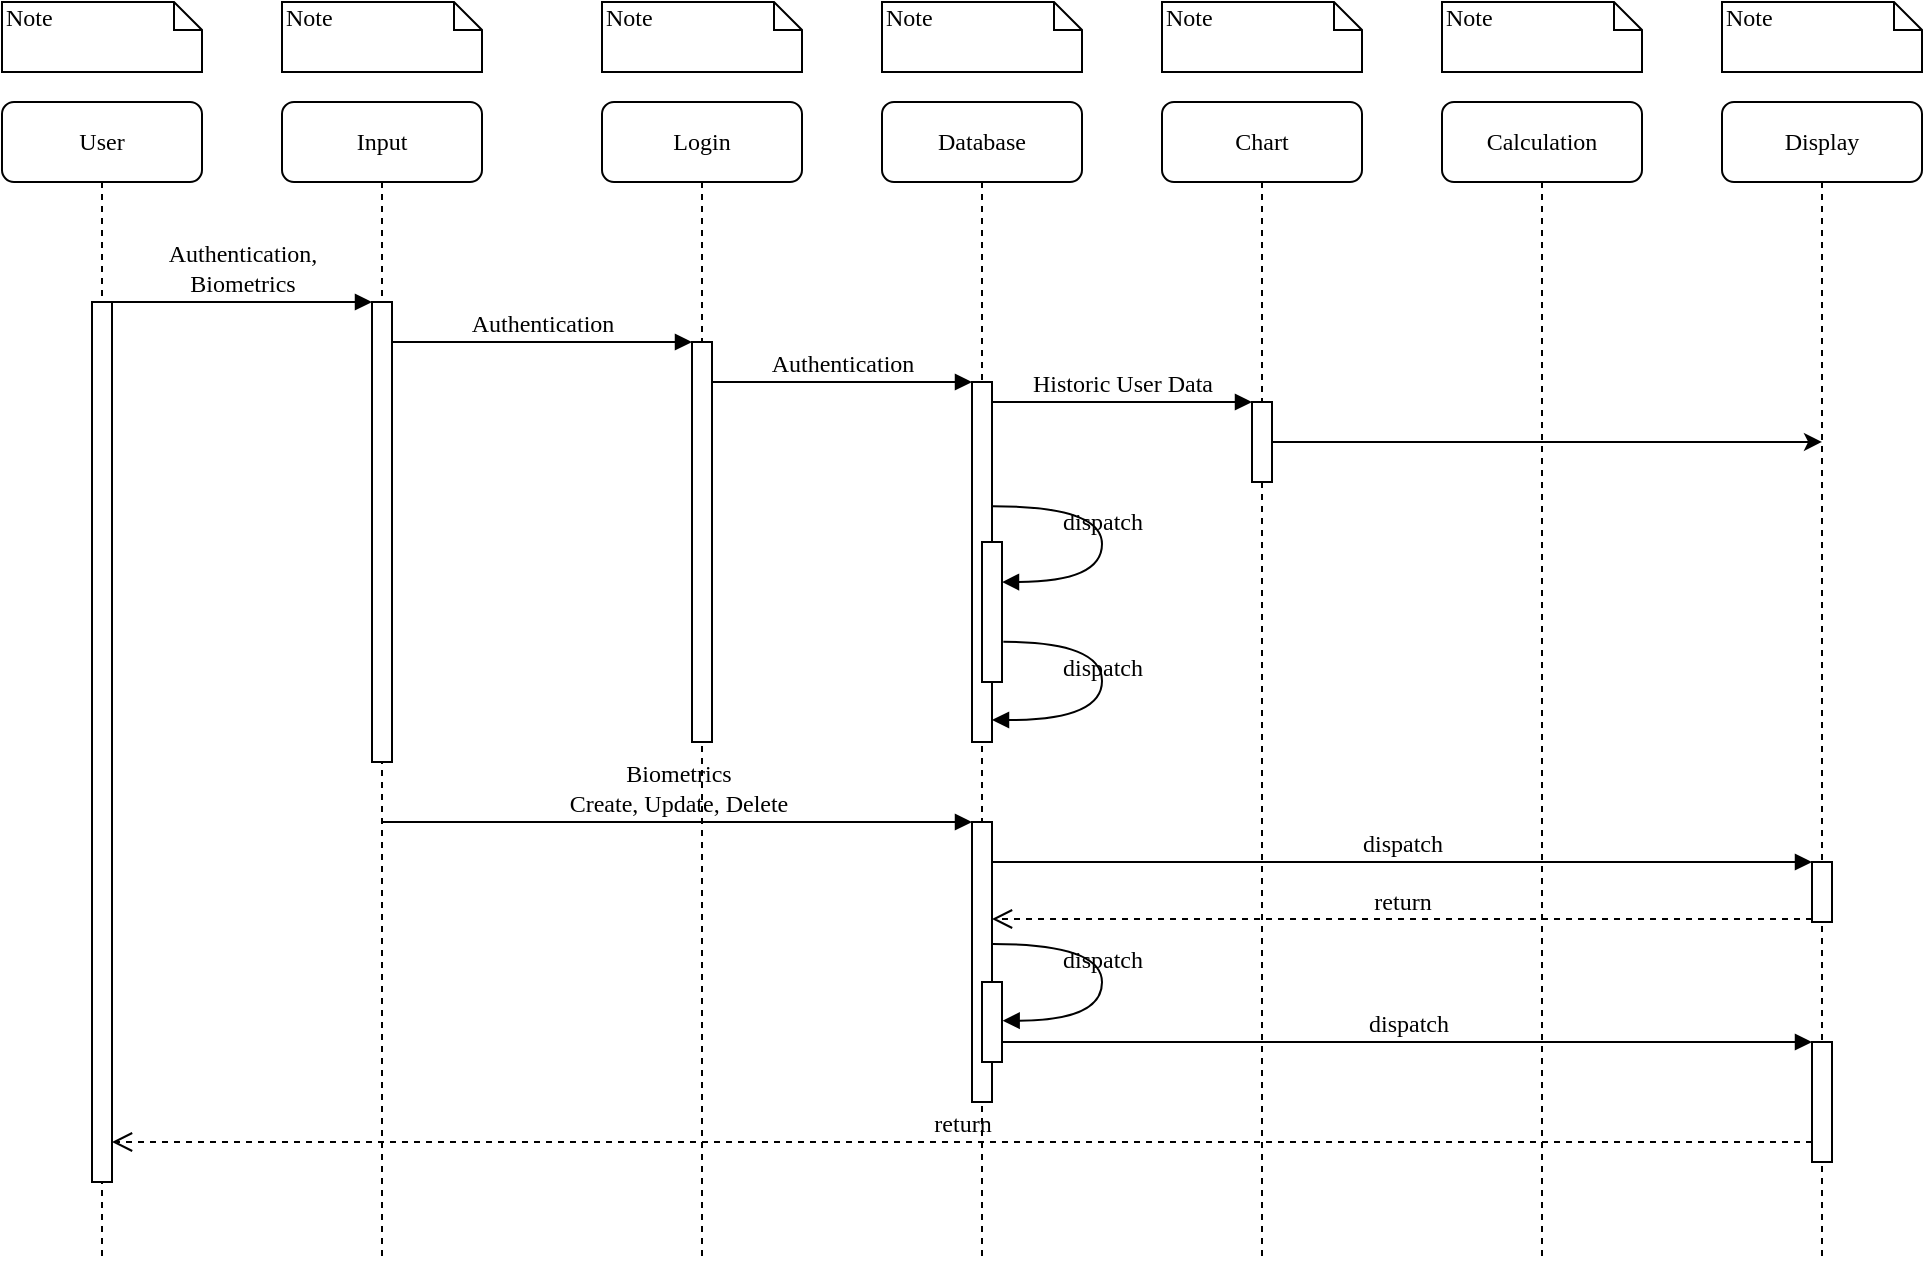 <mxfile version="13.6.9" type="github"><diagram id="VdQu4PTpcE4pndabcAHa" name="Page-1"><mxGraphModel dx="1426" dy="807" grid="1" gridSize="10" guides="1" tooltips="1" connect="1" arrows="1" fold="1" page="1" pageScale="1" pageWidth="850" pageHeight="1100" math="0" shadow="0"><root><mxCell id="0"/><mxCell id="1" parent="0"/><mxCell id="avOlh0xImxJWZwLD1b89-1" value="Input" style="shape=umlLifeline;perimeter=lifelinePerimeter;whiteSpace=wrap;html=1;container=1;collapsible=0;recursiveResize=0;outlineConnect=0;rounded=1;shadow=0;comic=0;labelBackgroundColor=none;strokeWidth=1;fontFamily=Verdana;fontSize=12;align=center;" vertex="1" parent="1"><mxGeometry x="240" y="80" width="100" height="580" as="geometry"/></mxCell><mxCell id="avOlh0xImxJWZwLD1b89-2" value="" style="html=1;points=[];perimeter=orthogonalPerimeter;rounded=0;shadow=0;comic=0;labelBackgroundColor=none;strokeWidth=1;fontFamily=Verdana;fontSize=12;align=center;" vertex="1" parent="avOlh0xImxJWZwLD1b89-1"><mxGeometry x="45" y="100" width="10" height="230" as="geometry"/></mxCell><mxCell id="avOlh0xImxJWZwLD1b89-3" value="Login" style="shape=umlLifeline;perimeter=lifelinePerimeter;whiteSpace=wrap;html=1;container=1;collapsible=0;recursiveResize=0;outlineConnect=0;rounded=1;shadow=0;comic=0;labelBackgroundColor=none;strokeWidth=1;fontFamily=Verdana;fontSize=12;align=center;" vertex="1" parent="1"><mxGeometry x="400" y="80" width="100" height="580" as="geometry"/></mxCell><mxCell id="avOlh0xImxJWZwLD1b89-4" value="" style="html=1;points=[];perimeter=orthogonalPerimeter;rounded=0;shadow=0;comic=0;labelBackgroundColor=none;strokeWidth=1;fontFamily=Verdana;fontSize=12;align=center;" vertex="1" parent="avOlh0xImxJWZwLD1b89-3"><mxGeometry x="45" y="120" width="10" height="200" as="geometry"/></mxCell><mxCell id="avOlh0xImxJWZwLD1b89-5" value="Database" style="shape=umlLifeline;perimeter=lifelinePerimeter;whiteSpace=wrap;html=1;container=1;collapsible=0;recursiveResize=0;outlineConnect=0;rounded=1;shadow=0;comic=0;labelBackgroundColor=none;strokeWidth=1;fontFamily=Verdana;fontSize=12;align=center;" vertex="1" parent="1"><mxGeometry x="540" y="80" width="100" height="580" as="geometry"/></mxCell><mxCell id="avOlh0xImxJWZwLD1b89-6" value="Chart" style="shape=umlLifeline;perimeter=lifelinePerimeter;whiteSpace=wrap;html=1;container=1;collapsible=0;recursiveResize=0;outlineConnect=0;rounded=1;shadow=0;comic=0;labelBackgroundColor=none;strokeWidth=1;fontFamily=Verdana;fontSize=12;align=center;" vertex="1" parent="1"><mxGeometry x="680" y="80" width="100" height="580" as="geometry"/></mxCell><mxCell id="avOlh0xImxJWZwLD1b89-7" value="Calculation" style="shape=umlLifeline;perimeter=lifelinePerimeter;whiteSpace=wrap;html=1;container=1;collapsible=0;recursiveResize=0;outlineConnect=0;rounded=1;shadow=0;comic=0;labelBackgroundColor=none;strokeWidth=1;fontFamily=Verdana;fontSize=12;align=center;" vertex="1" parent="1"><mxGeometry x="820" y="80" width="100" height="580" as="geometry"/></mxCell><mxCell id="avOlh0xImxJWZwLD1b89-8" value="Display" style="shape=umlLifeline;perimeter=lifelinePerimeter;whiteSpace=wrap;html=1;container=1;collapsible=0;recursiveResize=0;outlineConnect=0;rounded=1;shadow=0;comic=0;labelBackgroundColor=none;strokeWidth=1;fontFamily=Verdana;fontSize=12;align=center;" vertex="1" parent="1"><mxGeometry x="960" y="80" width="100" height="580" as="geometry"/></mxCell><mxCell id="avOlh0xImxJWZwLD1b89-9" value="" style="html=1;points=[];perimeter=orthogonalPerimeter;rounded=0;shadow=0;comic=0;labelBackgroundColor=none;strokeWidth=1;fontFamily=Verdana;fontSize=12;align=center;" vertex="1" parent="avOlh0xImxJWZwLD1b89-8"><mxGeometry x="45" y="470" width="10" height="60" as="geometry"/></mxCell><mxCell id="avOlh0xImxJWZwLD1b89-10" value="User" style="shape=umlLifeline;perimeter=lifelinePerimeter;whiteSpace=wrap;html=1;container=1;collapsible=0;recursiveResize=0;outlineConnect=0;rounded=1;shadow=0;comic=0;labelBackgroundColor=none;strokeWidth=1;fontFamily=Verdana;fontSize=12;align=center;" vertex="1" parent="1"><mxGeometry x="100" y="80" width="100" height="580" as="geometry"/></mxCell><mxCell id="avOlh0xImxJWZwLD1b89-11" value="" style="html=1;points=[];perimeter=orthogonalPerimeter;rounded=0;shadow=0;comic=0;labelBackgroundColor=none;strokeWidth=1;fontFamily=Verdana;fontSize=12;align=center;" vertex="1" parent="avOlh0xImxJWZwLD1b89-10"><mxGeometry x="45" y="100" width="10" height="440" as="geometry"/></mxCell><mxCell id="avOlh0xImxJWZwLD1b89-12" value="" style="html=1;points=[];perimeter=orthogonalPerimeter;rounded=0;shadow=0;comic=0;labelBackgroundColor=none;strokeWidth=1;fontFamily=Verdana;fontSize=12;align=center;" vertex="1" parent="1"><mxGeometry x="585" y="220" width="10" height="180" as="geometry"/></mxCell><mxCell id="avOlh0xImxJWZwLD1b89-13" value="Authentication" style="html=1;verticalAlign=bottom;endArrow=block;labelBackgroundColor=none;fontFamily=Verdana;fontSize=12;edgeStyle=elbowEdgeStyle;elbow=vertical;" edge="1" parent="1" source="avOlh0xImxJWZwLD1b89-4" target="avOlh0xImxJWZwLD1b89-12"><mxGeometry relative="1" as="geometry"><mxPoint x="510" y="220" as="sourcePoint"/><Array as="points"><mxPoint x="460" y="220"/></Array></mxGeometry></mxCell><mxCell id="avOlh0xImxJWZwLD1b89-14" style="edgeStyle=orthogonalEdgeStyle;rounded=0;orthogonalLoop=1;jettySize=auto;html=1;entryX=0.5;entryY=0.293;entryDx=0;entryDy=0;entryPerimeter=0;" edge="1" parent="1" source="avOlh0xImxJWZwLD1b89-15" target="avOlh0xImxJWZwLD1b89-8"><mxGeometry relative="1" as="geometry"/></mxCell><mxCell id="avOlh0xImxJWZwLD1b89-15" value="" style="html=1;points=[];perimeter=orthogonalPerimeter;rounded=0;shadow=0;comic=0;labelBackgroundColor=none;strokeWidth=1;fontFamily=Verdana;fontSize=12;align=center;" vertex="1" parent="1"><mxGeometry x="725" y="230" width="10" height="40" as="geometry"/></mxCell><mxCell id="avOlh0xImxJWZwLD1b89-16" value="Historic User Data" style="html=1;verticalAlign=bottom;endArrow=block;entryX=0;entryY=0;labelBackgroundColor=none;fontFamily=Verdana;fontSize=12;edgeStyle=elbowEdgeStyle;elbow=vertical;" edge="1" parent="1" source="avOlh0xImxJWZwLD1b89-12" target="avOlh0xImxJWZwLD1b89-15"><mxGeometry relative="1" as="geometry"><mxPoint x="650" y="230" as="sourcePoint"/></mxGeometry></mxCell><mxCell id="avOlh0xImxJWZwLD1b89-17" value="" style="html=1;points=[];perimeter=orthogonalPerimeter;rounded=0;shadow=0;comic=0;labelBackgroundColor=none;strokeWidth=1;fontFamily=Verdana;fontSize=12;align=center;" vertex="1" parent="1"><mxGeometry x="585" y="440" width="10" height="140" as="geometry"/></mxCell><mxCell id="avOlh0xImxJWZwLD1b89-18" value="Biometrics&lt;br&gt;Create, Update, Delete" style="html=1;verticalAlign=bottom;endArrow=block;entryX=0;entryY=0;labelBackgroundColor=none;fontFamily=Verdana;fontSize=12;" edge="1" parent="1" source="avOlh0xImxJWZwLD1b89-1" target="avOlh0xImxJWZwLD1b89-17"><mxGeometry relative="1" as="geometry"><mxPoint x="510" y="420" as="sourcePoint"/></mxGeometry></mxCell><mxCell id="avOlh0xImxJWZwLD1b89-19" value="" style="html=1;points=[];perimeter=orthogonalPerimeter;rounded=0;shadow=0;comic=0;labelBackgroundColor=none;strokeColor=#000000;strokeWidth=1;fillColor=#FFFFFF;fontFamily=Verdana;fontSize=12;fontColor=#000000;align=center;" vertex="1" parent="1"><mxGeometry x="1005" y="460" width="10" height="30" as="geometry"/></mxCell><mxCell id="avOlh0xImxJWZwLD1b89-20" value="dispatch" style="html=1;verticalAlign=bottom;endArrow=block;entryX=0;entryY=0;labelBackgroundColor=none;fontFamily=Verdana;fontSize=12;" edge="1" parent="1" source="avOlh0xImxJWZwLD1b89-17" target="avOlh0xImxJWZwLD1b89-19"><mxGeometry relative="1" as="geometry"><mxPoint x="930" y="340" as="sourcePoint"/></mxGeometry></mxCell><mxCell id="avOlh0xImxJWZwLD1b89-21" value="return" style="html=1;verticalAlign=bottom;endArrow=open;dashed=1;endSize=8;exitX=0;exitY=0.95;labelBackgroundColor=none;fontFamily=Verdana;fontSize=12;" edge="1" parent="1" source="avOlh0xImxJWZwLD1b89-19" target="avOlh0xImxJWZwLD1b89-17"><mxGeometry relative="1" as="geometry"><mxPoint x="930" y="416" as="targetPoint"/></mxGeometry></mxCell><mxCell id="avOlh0xImxJWZwLD1b89-22" value="dispatch" style="html=1;verticalAlign=bottom;endArrow=block;entryX=0;entryY=0;labelBackgroundColor=none;fontFamily=Verdana;fontSize=12;edgeStyle=elbowEdgeStyle;elbow=vertical;" edge="1" parent="1" source="avOlh0xImxJWZwLD1b89-29" target="avOlh0xImxJWZwLD1b89-9"><mxGeometry relative="1" as="geometry"><mxPoint x="800" y="550" as="sourcePoint"/></mxGeometry></mxCell><mxCell id="avOlh0xImxJWZwLD1b89-23" value="return" style="html=1;verticalAlign=bottom;endArrow=open;dashed=1;endSize=8;labelBackgroundColor=none;fontFamily=Verdana;fontSize=12;edgeStyle=elbowEdgeStyle;elbow=vertical;" edge="1" parent="1" source="avOlh0xImxJWZwLD1b89-9" target="avOlh0xImxJWZwLD1b89-11"><mxGeometry relative="1" as="geometry"><mxPoint x="800" y="626" as="targetPoint"/><Array as="points"><mxPoint x="570" y="600"/></Array></mxGeometry></mxCell><mxCell id="avOlh0xImxJWZwLD1b89-24" value="Authentication, &lt;br&gt;Biometrics" style="html=1;verticalAlign=bottom;endArrow=block;entryX=0;entryY=0;labelBackgroundColor=none;fontFamily=Verdana;fontSize=12;edgeStyle=elbowEdgeStyle;elbow=vertical;" edge="1" parent="1" source="avOlh0xImxJWZwLD1b89-11" target="avOlh0xImxJWZwLD1b89-2"><mxGeometry relative="1" as="geometry"><mxPoint x="220" y="190" as="sourcePoint"/></mxGeometry></mxCell><mxCell id="avOlh0xImxJWZwLD1b89-25" value="Authentication" style="html=1;verticalAlign=bottom;endArrow=block;entryX=0;entryY=0;labelBackgroundColor=none;fontFamily=Verdana;fontSize=12;edgeStyle=elbowEdgeStyle;elbow=vertical;" edge="1" parent="1" source="avOlh0xImxJWZwLD1b89-2" target="avOlh0xImxJWZwLD1b89-4"><mxGeometry relative="1" as="geometry"><mxPoint x="370" y="200" as="sourcePoint"/></mxGeometry></mxCell><mxCell id="avOlh0xImxJWZwLD1b89-26" value="" style="html=1;points=[];perimeter=orthogonalPerimeter;rounded=0;shadow=0;comic=0;labelBackgroundColor=none;strokeWidth=1;fontFamily=Verdana;fontSize=12;align=center;" vertex="1" parent="1"><mxGeometry x="590" y="300" width="10" height="70" as="geometry"/></mxCell><mxCell id="avOlh0xImxJWZwLD1b89-27" value="dispatch" style="html=1;verticalAlign=bottom;endArrow=block;labelBackgroundColor=none;fontFamily=Verdana;fontSize=12;elbow=vertical;edgeStyle=orthogonalEdgeStyle;curved=1;entryX=1;entryY=0.286;entryPerimeter=0;exitX=1.038;exitY=0.345;exitPerimeter=0;" edge="1" parent="1" source="avOlh0xImxJWZwLD1b89-12" target="avOlh0xImxJWZwLD1b89-26"><mxGeometry relative="1" as="geometry"><mxPoint x="465" y="230" as="sourcePoint"/><mxPoint x="595" y="230" as="targetPoint"/><Array as="points"><mxPoint x="650" y="282"/><mxPoint x="650" y="320"/></Array></mxGeometry></mxCell><mxCell id="avOlh0xImxJWZwLD1b89-28" value="dispatch" style="html=1;verticalAlign=bottom;endArrow=block;labelBackgroundColor=none;fontFamily=Verdana;fontSize=12;elbow=vertical;edgeStyle=orthogonalEdgeStyle;curved=1;exitX=1.066;exitY=0.713;exitPerimeter=0;" edge="1" parent="1" source="avOlh0xImxJWZwLD1b89-26"><mxGeometry relative="1" as="geometry"><mxPoint x="610.333" y="350" as="sourcePoint"/><mxPoint x="595" y="389" as="targetPoint"/><Array as="points"><mxPoint x="650" y="350"/><mxPoint x="650" y="389"/></Array></mxGeometry></mxCell><mxCell id="avOlh0xImxJWZwLD1b89-29" value="" style="html=1;points=[];perimeter=orthogonalPerimeter;rounded=0;shadow=0;comic=0;labelBackgroundColor=none;strokeWidth=1;fontFamily=Verdana;fontSize=12;align=center;" vertex="1" parent="1"><mxGeometry x="590" y="520" width="10" height="40" as="geometry"/></mxCell><mxCell id="avOlh0xImxJWZwLD1b89-30" value="dispatch" style="html=1;verticalAlign=bottom;endArrow=block;labelBackgroundColor=none;fontFamily=Verdana;fontSize=12;elbow=vertical;edgeStyle=orthogonalEdgeStyle;curved=1;entryX=1;entryY=0.286;entryPerimeter=0;exitX=1.038;exitY=0.345;exitPerimeter=0;" edge="1" parent="1"><mxGeometry relative="1" as="geometry"><mxPoint x="595.333" y="501" as="sourcePoint"/><mxPoint x="600.333" y="539.333" as="targetPoint"/><Array as="points"><mxPoint x="650" y="501"/><mxPoint x="650" y="539"/></Array></mxGeometry></mxCell><mxCell id="avOlh0xImxJWZwLD1b89-31" value="Note" style="shape=note;whiteSpace=wrap;html=1;size=14;verticalAlign=top;align=left;spacingTop=-6;rounded=0;shadow=0;comic=0;labelBackgroundColor=none;strokeWidth=1;fontFamily=Verdana;fontSize=12" vertex="1" parent="1"><mxGeometry x="100" y="30" width="100" height="35" as="geometry"/></mxCell><mxCell id="avOlh0xImxJWZwLD1b89-32" value="Note" style="shape=note;whiteSpace=wrap;html=1;size=14;verticalAlign=top;align=left;spacingTop=-6;rounded=0;shadow=0;comic=0;labelBackgroundColor=none;strokeWidth=1;fontFamily=Verdana;fontSize=12" vertex="1" parent="1"><mxGeometry x="240" y="30" width="100" height="35" as="geometry"/></mxCell><mxCell id="avOlh0xImxJWZwLD1b89-33" value="Note" style="shape=note;whiteSpace=wrap;html=1;size=14;verticalAlign=top;align=left;spacingTop=-6;rounded=0;shadow=0;comic=0;labelBackgroundColor=none;strokeWidth=1;fontFamily=Verdana;fontSize=12" vertex="1" parent="1"><mxGeometry x="400" y="30" width="100" height="35" as="geometry"/></mxCell><mxCell id="avOlh0xImxJWZwLD1b89-34" value="Note" style="shape=note;whiteSpace=wrap;html=1;size=14;verticalAlign=top;align=left;spacingTop=-6;rounded=0;shadow=0;comic=0;labelBackgroundColor=none;strokeWidth=1;fontFamily=Verdana;fontSize=12" vertex="1" parent="1"><mxGeometry x="540" y="30" width="100" height="35" as="geometry"/></mxCell><mxCell id="avOlh0xImxJWZwLD1b89-35" value="Note" style="shape=note;whiteSpace=wrap;html=1;size=14;verticalAlign=top;align=left;spacingTop=-6;rounded=0;shadow=0;comic=0;labelBackgroundColor=none;strokeWidth=1;fontFamily=Verdana;fontSize=12" vertex="1" parent="1"><mxGeometry x="680" y="30" width="100" height="35" as="geometry"/></mxCell><mxCell id="avOlh0xImxJWZwLD1b89-36" value="Note" style="shape=note;whiteSpace=wrap;html=1;size=14;verticalAlign=top;align=left;spacingTop=-6;rounded=0;shadow=0;comic=0;labelBackgroundColor=none;strokeWidth=1;fontFamily=Verdana;fontSize=12" vertex="1" parent="1"><mxGeometry x="820" y="30" width="100" height="35" as="geometry"/></mxCell><mxCell id="avOlh0xImxJWZwLD1b89-37" value="Note" style="shape=note;whiteSpace=wrap;html=1;size=14;verticalAlign=top;align=left;spacingTop=-6;rounded=0;shadow=0;comic=0;labelBackgroundColor=none;strokeWidth=1;fontFamily=Verdana;fontSize=12" vertex="1" parent="1"><mxGeometry x="960" y="30" width="100" height="35" as="geometry"/></mxCell></root></mxGraphModel></diagram></mxfile>